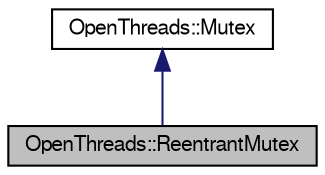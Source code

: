 digraph "OpenThreads::ReentrantMutex"
{
  bgcolor="transparent";
  edge [fontname="FreeSans",fontsize="10",labelfontname="FreeSans",labelfontsize="10"];
  node [fontname="FreeSans",fontsize="10",shape=record];
  Node1 [label="OpenThreads::ReentrantMutex",height=0.2,width=0.4,color="black", fillcolor="grey75", style="filled", fontcolor="black"];
  Node2 -> Node1 [dir="back",color="midnightblue",fontsize="10",style="solid",fontname="FreeSans"];
  Node2 [label="OpenThreads::Mutex",height=0.2,width=0.4,color="black",URL="$a00007.html",tooltip="This class provides an object-oriented thread mutex interface. "];
}
